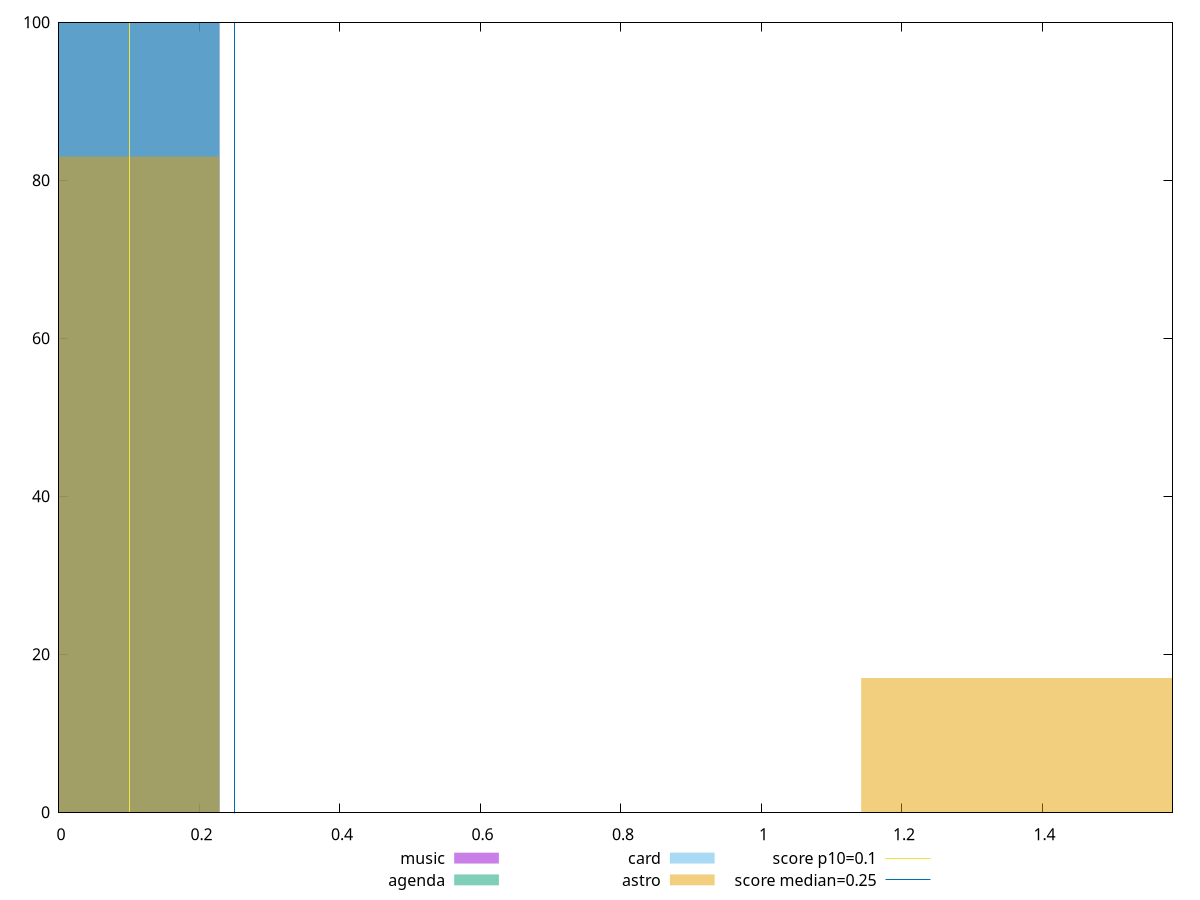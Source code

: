 reset

$music <<EOF
0 100
EOF

$agenda <<EOF
0 100
EOF

$card <<EOF
0 100
EOF

$astro <<EOF
0 83
1.3703167893846022 17
EOF

set key outside below
set boxwidth 0.45677226312820074
set xrange [0:1.5851418304443359]
set yrange [0:100]
set trange [0:100]
set style fill transparent solid 0.5 noborder

set parametric
set terminal svg size 640, 520 enhanced background rgb 'white'
set output "reports/report_00032_2021-02-25T10-28-15.087Z/cumulative-layout-shift/comparison/histogram/all_raw.svg"

plot $music title "music" with boxes, \
     $agenda title "agenda" with boxes, \
     $card title "card" with boxes, \
     $astro title "astro" with boxes, \
     0.1,t title "score p10=0.1", \
     0.25,t title "score median=0.25"

reset
